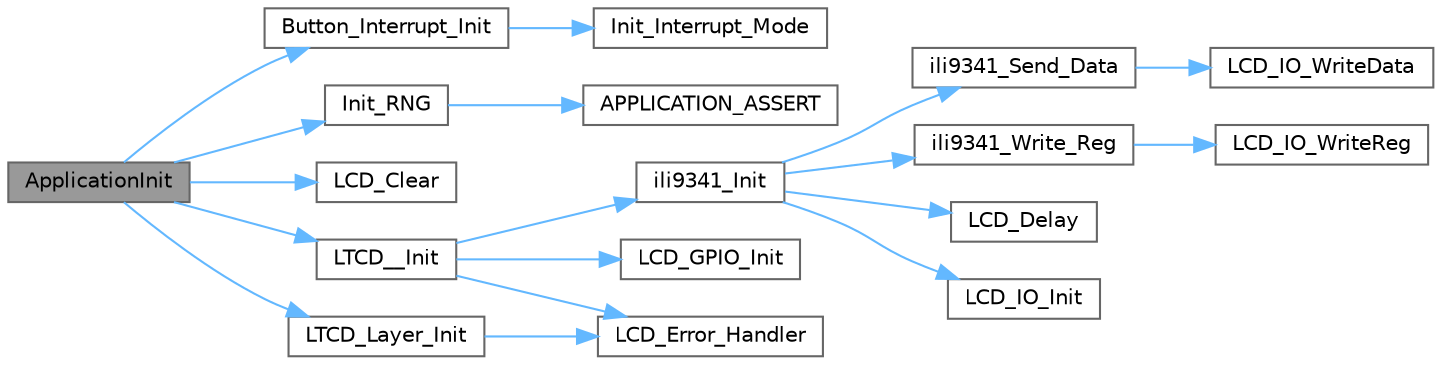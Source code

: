 digraph "ApplicationInit"
{
 // LATEX_PDF_SIZE
  bgcolor="transparent";
  edge [fontname=Helvetica,fontsize=10,labelfontname=Helvetica,labelfontsize=10];
  node [fontname=Helvetica,fontsize=10,shape=box,height=0.2,width=0.4];
  rankdir="LR";
  Node1 [id="Node000001",label="ApplicationInit",height=0.2,width=0.4,color="gray40", fillcolor="grey60", style="filled", fontcolor="black",tooltip=" "];
  Node1 -> Node2 [id="edge1_Node000001_Node000002",color="steelblue1",style="solid",tooltip=" "];
  Node2 [id="Node000002",label="Button_Interrupt_Init",height=0.2,width=0.4,color="grey40", fillcolor="white", style="filled",URL="$_application_code_8c.html#a0e23cb7a7cec124dda53f70b794577c1",tooltip=" "];
  Node2 -> Node3 [id="edge2_Node000002_Node000003",color="steelblue1",style="solid",tooltip=" "];
  Node3 [id="Node000003",label="Init_Interrupt_Mode",height=0.2,width=0.4,color="grey40", fillcolor="white", style="filled",URL="$_button___driver_8c.html#abcde951185f3f5b80e809a316675d203",tooltip="I changed this to remove the interupt shit cuae i was cinfused."];
  Node1 -> Node4 [id="edge3_Node000001_Node000004",color="steelblue1",style="solid",tooltip=" "];
  Node4 [id="Node000004",label="Init_RNG",height=0.2,width=0.4,color="grey40", fillcolor="white", style="filled",URL="$_r_n_g___driver_8c.html#a6067b0aeeb1f7f9a058156a74067ef35",tooltip="Initializes the Random Number Generator (RNG) hardware."];
  Node4 -> Node5 [id="edge4_Node000004_Node000005",color="steelblue1",style="solid",tooltip=" "];
  Node5 [id="Node000005",label="APPLICATION_ASSERT",height=0.2,width=0.4,color="grey40", fillcolor="white", style="filled",URL="$_error_handling_8c.html#a677a839c1cbb6a0011d1bb3288c230c4",tooltip="Asserts a condition in the application."];
  Node1 -> Node6 [id="edge5_Node000001_Node000006",color="steelblue1",style="solid",tooltip=" "];
  Node6 [id="Node000006",label="LCD_Clear",height=0.2,width=0.4,color="grey40", fillcolor="white", style="filled",URL="$_l_c_d___driver_8c.html#a3adb96f62a9531f7c1e5d05f74c13aad",tooltip="Clears the specified layer of the LCD with a given color."];
  Node1 -> Node7 [id="edge6_Node000001_Node000007",color="steelblue1",style="solid",tooltip=" "];
  Node7 [id="Node000007",label="LTCD__Init",height=0.2,width=0.4,color="grey40", fillcolor="white", style="filled",URL="$_l_c_d___driver_8c.html#a2d22c501c8fe2206b5bef8e6c4d4778c",tooltip=" "];
  Node7 -> Node8 [id="edge7_Node000007_Node000008",color="steelblue1",style="solid",tooltip=" "];
  Node8 [id="Node000008",label="ili9341_Init",height=0.2,width=0.4,color="grey40", fillcolor="white", style="filled",URL="$_l_c_d___driver_8c.html#a9f53af6ab5b6427655c61ef71fa4a442",tooltip="Power on the LCD."];
  Node8 -> Node9 [id="edge8_Node000008_Node000009",color="steelblue1",style="solid",tooltip=" "];
  Node9 [id="Node000009",label="ili9341_Send_Data",height=0.2,width=0.4,color="grey40", fillcolor="white", style="filled",URL="$_l_c_d___driver_8c.html#a2ab32c85fa63d2acadeffc52a494f168",tooltip="Writes data to the selected LCD register."];
  Node9 -> Node10 [id="edge9_Node000009_Node000010",color="steelblue1",style="solid",tooltip=" "];
  Node10 [id="Node000010",label="LCD_IO_WriteData",height=0.2,width=0.4,color="grey40", fillcolor="white", style="filled",URL="$_l_c_d___driver_8c.html#aae6ab499c7ca32f026708cbfb5153c97",tooltip="Writes register value."];
  Node8 -> Node11 [id="edge10_Node000008_Node000011",color="steelblue1",style="solid",tooltip=" "];
  Node11 [id="Node000011",label="ili9341_Write_Reg",height=0.2,width=0.4,color="grey40", fillcolor="white", style="filled",URL="$_l_c_d___driver_8c.html#a4adb2f8560c2addc44f415420f56d783",tooltip="Writes to the selected LCD register."];
  Node11 -> Node12 [id="edge11_Node000011_Node000012",color="steelblue1",style="solid",tooltip=" "];
  Node12 [id="Node000012",label="LCD_IO_WriteReg",height=0.2,width=0.4,color="grey40", fillcolor="white", style="filled",URL="$_l_c_d___driver_8c.html#a435f47c3f7c327325ea17f71fae7cebc",tooltip="Writes register address."];
  Node8 -> Node13 [id="edge12_Node000008_Node000013",color="steelblue1",style="solid",tooltip=" "];
  Node13 [id="Node000013",label="LCD_Delay",height=0.2,width=0.4,color="grey40", fillcolor="white", style="filled",URL="$_l_c_d___driver_8c.html#a884a2c8fc8d4239acadc649cb60c0a15",tooltip="Wait for loop in ms."];
  Node8 -> Node14 [id="edge13_Node000008_Node000014",color="steelblue1",style="solid",tooltip=" "];
  Node14 [id="Node000014",label="LCD_IO_Init",height=0.2,width=0.4,color="grey40", fillcolor="white", style="filled",URL="$_l_c_d___driver_8c.html#accf0a45e037a886f9b1a849bedd63735",tooltip="Configures the LCD_SPI interface."];
  Node7 -> Node15 [id="edge14_Node000007_Node000015",color="steelblue1",style="solid",tooltip=" "];
  Node15 [id="Node000015",label="LCD_Error_Handler",height=0.2,width=0.4,color="grey40", fillcolor="white", style="filled",URL="$_l_c_d___driver_8c.html#a9d542c46c2588a88955b8546689c5e53",tooltip=" "];
  Node7 -> Node16 [id="edge15_Node000007_Node000016",color="steelblue1",style="solid",tooltip=" "];
  Node16 [id="Node000016",label="LCD_GPIO_Init",height=0.2,width=0.4,color="grey40", fillcolor="white", style="filled",URL="$_l_c_d___driver_8c.html#a6758ae1e84bda7de6a13005947e33d7f",tooltip=" "];
  Node1 -> Node17 [id="edge16_Node000001_Node000017",color="steelblue1",style="solid",tooltip=" "];
  Node17 [id="Node000017",label="LTCD_Layer_Init",height=0.2,width=0.4,color="grey40", fillcolor="white", style="filled",URL="$_l_c_d___driver_8c.html#a472bf1663586d3e1a7cf7244dc18cb19",tooltip=" "];
  Node17 -> Node15 [id="edge17_Node000017_Node000015",color="steelblue1",style="solid",tooltip=" "];
}
